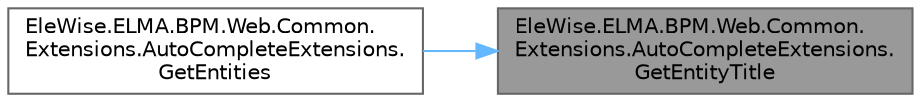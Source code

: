 digraph "EleWise.ELMA.BPM.Web.Common.Extensions.AutoCompleteExtensions.GetEntityTitle"
{
 // LATEX_PDF_SIZE
  bgcolor="transparent";
  edge [fontname=Helvetica,fontsize=10,labelfontname=Helvetica,labelfontsize=10];
  node [fontname=Helvetica,fontsize=10,shape=box,height=0.2,width=0.4];
  rankdir="RL";
  Node1 [id="Node000001",label="EleWise.ELMA.BPM.Web.Common.\lExtensions.AutoCompleteExtensions.\lGetEntityTitle",height=0.2,width=0.4,color="gray40", fillcolor="grey60", style="filled", fontcolor="black",tooltip="получить названия сущности"];
  Node1 -> Node2 [id="edge1_Node000001_Node000002",dir="back",color="steelblue1",style="solid",tooltip=" "];
  Node2 [id="Node000002",label="EleWise.ELMA.BPM.Web.Common.\lExtensions.AutoCompleteExtensions.\lGetEntities",height=0.2,width=0.4,color="grey40", fillcolor="white", style="filled",URL="$class_ele_wise_1_1_e_l_m_a_1_1_b_p_m_1_1_web_1_1_common_1_1_extensions_1_1_auto_complete_extensions.html#ab65aea1cb12316c41af696ec5fe3a23a",tooltip="получить сущности по Uid и частично введенному значению"];
}
